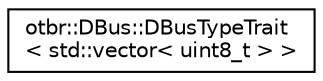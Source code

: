 digraph "Graphical Class Hierarchy"
{
  edge [fontname="Helvetica",fontsize="10",labelfontname="Helvetica",labelfontsize="10"];
  node [fontname="Helvetica",fontsize="10",shape=record];
  rankdir="LR";
  Node0 [label="otbr::DBus::DBusTypeTrait\l\< std::vector\< uint8_t \> \>",height=0.2,width=0.4,color="black", fillcolor="white", style="filled",URL="$de/dac/structotbr_1_1DBus_1_1DBusTypeTrait_3_01std_1_1vector_3_01uint8__t_01_4_01_4.html"];
}
